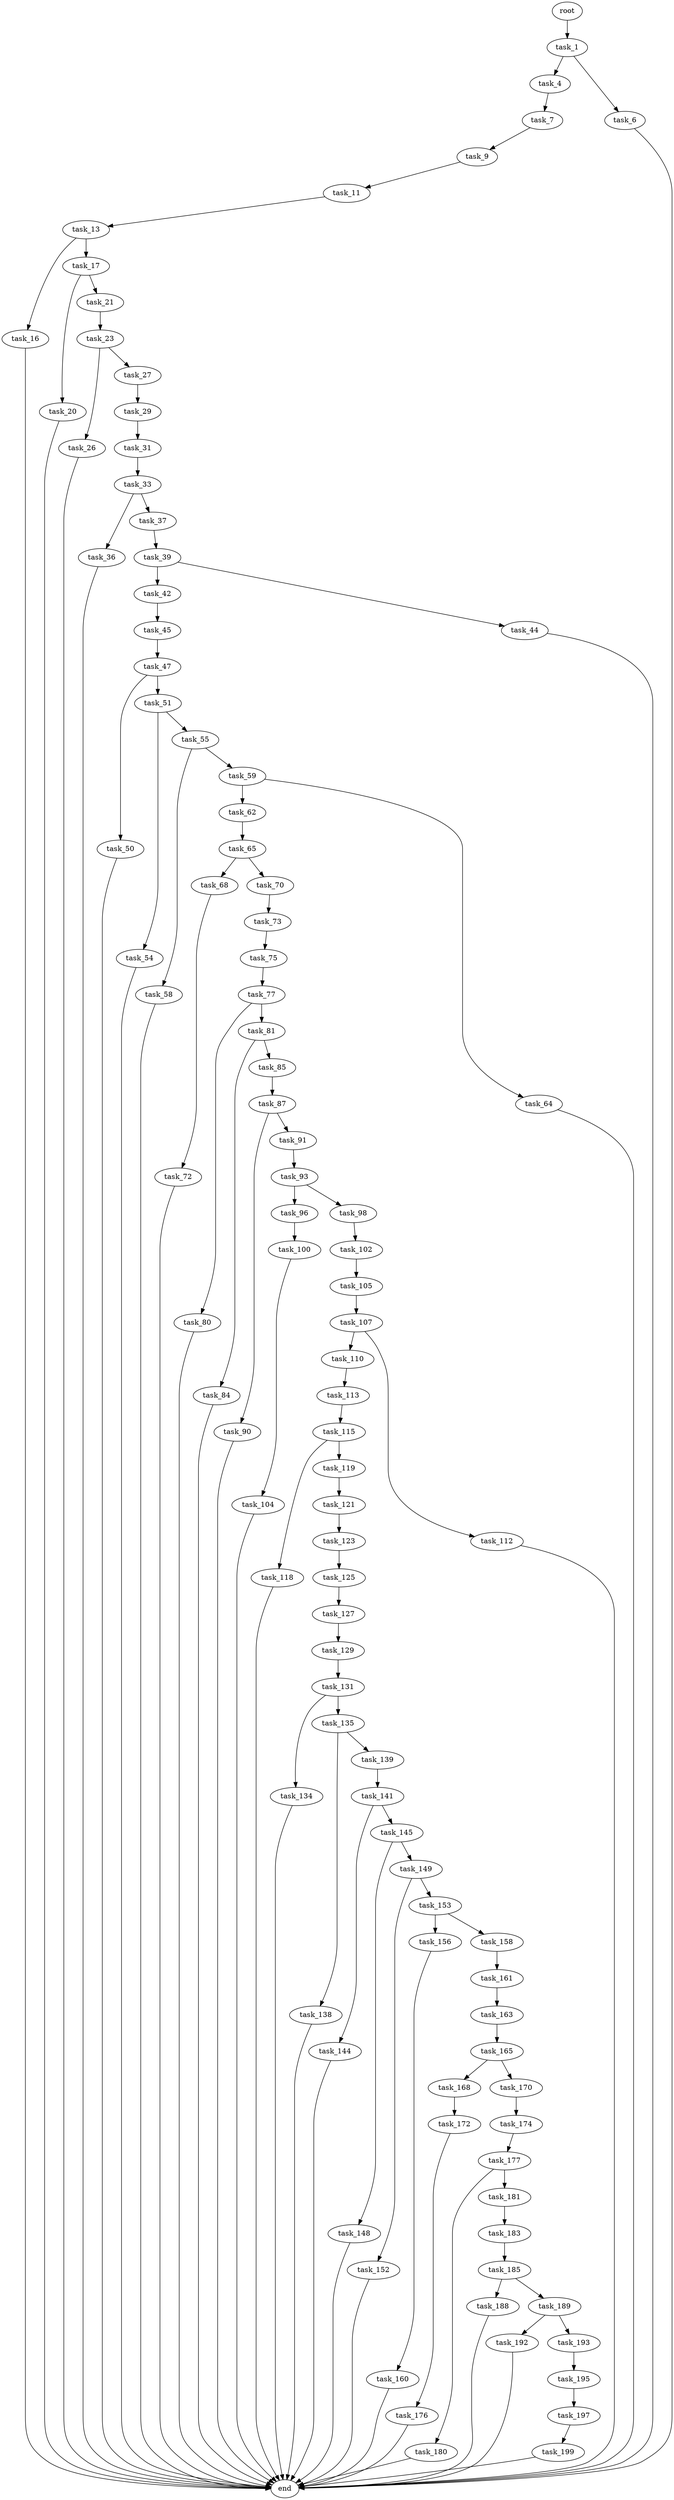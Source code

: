 digraph G {
  root [size="0.000000"];
  task_1 [size="38893639944.000000"];
  task_4 [size="365221924413.000000"];
  task_6 [size="7799547702.000000"];
  task_7 [size="28991029248.000000"];
  end [size="0.000000"];
  task_9 [size="782757789696.000000"];
  task_11 [size="5384876382.000000"];
  task_13 [size="451057716304.000000"];
  task_16 [size="43887849125.000000"];
  task_17 [size="18635024034.000000"];
  task_20 [size="1073741824000.000000"];
  task_21 [size="68719476736.000000"];
  task_23 [size="52176620197.000000"];
  task_26 [size="134217728000.000000"];
  task_27 [size="231928233984.000000"];
  task_29 [size="134217728000.000000"];
  task_31 [size="450250958632.000000"];
  task_33 [size="80746980263.000000"];
  task_36 [size="216822390980.000000"];
  task_37 [size="1372267928836.000000"];
  task_39 [size="782757789696.000000"];
  task_42 [size="13267738716.000000"];
  task_44 [size="134217728000.000000"];
  task_45 [size="368293445632.000000"];
  task_47 [size="68719476736.000000"];
  task_50 [size="301181804437.000000"];
  task_51 [size="231928233984.000000"];
  task_54 [size="782757789696.000000"];
  task_55 [size="182959463928.000000"];
  task_58 [size="11431609197.000000"];
  task_59 [size="8589934592.000000"];
  task_62 [size="161063452746.000000"];
  task_64 [size="267572102623.000000"];
  task_65 [size="8588552780.000000"];
  task_68 [size="2782560968.000000"];
  task_70 [size="782757789696.000000"];
  task_72 [size="42888312413.000000"];
  task_73 [size="782757789696.000000"];
  task_75 [size="231928233984.000000"];
  task_77 [size="806331957808.000000"];
  task_80 [size="8589934592.000000"];
  task_81 [size="549755813888.000000"];
  task_84 [size="782757789696.000000"];
  task_85 [size="7922425116.000000"];
  task_87 [size="782757789696.000000"];
  task_90 [size="68719476736.000000"];
  task_91 [size="12525077913.000000"];
  task_93 [size="549755813888.000000"];
  task_96 [size="7807064843.000000"];
  task_98 [size="68719476736.000000"];
  task_100 [size="14765302450.000000"];
  task_102 [size="11935210867.000000"];
  task_104 [size="8589934592.000000"];
  task_105 [size="30470536009.000000"];
  task_107 [size="1644955868.000000"];
  task_110 [size="13190908557.000000"];
  task_112 [size="553237222865.000000"];
  task_113 [size="734925365903.000000"];
  task_115 [size="549755813888.000000"];
  task_118 [size="199721526108.000000"];
  task_119 [size="1504571862.000000"];
  task_121 [size="8589934592.000000"];
  task_123 [size="7799840270.000000"];
  task_125 [size="323988763744.000000"];
  task_127 [size="29255719658.000000"];
  task_129 [size="3545315501.000000"];
  task_131 [size="7005818314.000000"];
  task_134 [size="368293445632.000000"];
  task_135 [size="26650660188.000000"];
  task_138 [size="134217728000.000000"];
  task_139 [size="6265023326.000000"];
  task_141 [size="368830466948.000000"];
  task_144 [size="549755813888.000000"];
  task_145 [size="41217338288.000000"];
  task_148 [size="28991029248.000000"];
  task_149 [size="8322239150.000000"];
  task_152 [size="1186066792988.000000"];
  task_153 [size="202847371716.000000"];
  task_156 [size="231928233984.000000"];
  task_158 [size="6381481474.000000"];
  task_160 [size="978525029179.000000"];
  task_161 [size="251995437856.000000"];
  task_163 [size="231928233984.000000"];
  task_165 [size="17117067990.000000"];
  task_168 [size="15819557765.000000"];
  task_170 [size="197865520044.000000"];
  task_172 [size="1073741824000.000000"];
  task_174 [size="11653410694.000000"];
  task_176 [size="139060966341.000000"];
  task_177 [size="22830050741.000000"];
  task_180 [size="782757789696.000000"];
  task_181 [size="4122432732.000000"];
  task_183 [size="28991029248.000000"];
  task_185 [size="549755813888.000000"];
  task_188 [size="459929710408.000000"];
  task_189 [size="28991029248.000000"];
  task_192 [size="3937697899.000000"];
  task_193 [size="368293445632.000000"];
  task_195 [size="591821598.000000"];
  task_197 [size="30477664776.000000"];
  task_199 [size="8589934592.000000"];

  root -> task_1 [size="1.000000"];
  task_1 -> task_4 [size="33554432.000000"];
  task_1 -> task_6 [size="33554432.000000"];
  task_4 -> task_7 [size="301989888.000000"];
  task_6 -> end [size="1.000000"];
  task_7 -> task_9 [size="75497472.000000"];
  task_9 -> task_11 [size="679477248.000000"];
  task_11 -> task_13 [size="536870912.000000"];
  task_13 -> task_16 [size="536870912.000000"];
  task_13 -> task_17 [size="536870912.000000"];
  task_16 -> end [size="1.000000"];
  task_17 -> task_20 [size="411041792.000000"];
  task_17 -> task_21 [size="411041792.000000"];
  task_20 -> end [size="1.000000"];
  task_21 -> task_23 [size="134217728.000000"];
  task_23 -> task_26 [size="838860800.000000"];
  task_23 -> task_27 [size="838860800.000000"];
  task_26 -> end [size="1.000000"];
  task_27 -> task_29 [size="301989888.000000"];
  task_29 -> task_31 [size="209715200.000000"];
  task_31 -> task_33 [size="411041792.000000"];
  task_33 -> task_36 [size="75497472.000000"];
  task_33 -> task_37 [size="75497472.000000"];
  task_36 -> end [size="1.000000"];
  task_37 -> task_39 [size="838860800.000000"];
  task_39 -> task_42 [size="679477248.000000"];
  task_39 -> task_44 [size="679477248.000000"];
  task_42 -> task_45 [size="679477248.000000"];
  task_44 -> end [size="1.000000"];
  task_45 -> task_47 [size="411041792.000000"];
  task_47 -> task_50 [size="134217728.000000"];
  task_47 -> task_51 [size="134217728.000000"];
  task_50 -> end [size="1.000000"];
  task_51 -> task_54 [size="301989888.000000"];
  task_51 -> task_55 [size="301989888.000000"];
  task_54 -> end [size="1.000000"];
  task_55 -> task_58 [size="134217728.000000"];
  task_55 -> task_59 [size="134217728.000000"];
  task_58 -> end [size="1.000000"];
  task_59 -> task_62 [size="33554432.000000"];
  task_59 -> task_64 [size="33554432.000000"];
  task_62 -> task_65 [size="209715200.000000"];
  task_64 -> end [size="1.000000"];
  task_65 -> task_68 [size="411041792.000000"];
  task_65 -> task_70 [size="411041792.000000"];
  task_68 -> task_72 [size="75497472.000000"];
  task_70 -> task_73 [size="679477248.000000"];
  task_72 -> end [size="1.000000"];
  task_73 -> task_75 [size="679477248.000000"];
  task_75 -> task_77 [size="301989888.000000"];
  task_77 -> task_80 [size="536870912.000000"];
  task_77 -> task_81 [size="536870912.000000"];
  task_80 -> end [size="1.000000"];
  task_81 -> task_84 [size="536870912.000000"];
  task_81 -> task_85 [size="536870912.000000"];
  task_84 -> end [size="1.000000"];
  task_85 -> task_87 [size="134217728.000000"];
  task_87 -> task_90 [size="679477248.000000"];
  task_87 -> task_91 [size="679477248.000000"];
  task_90 -> end [size="1.000000"];
  task_91 -> task_93 [size="209715200.000000"];
  task_93 -> task_96 [size="536870912.000000"];
  task_93 -> task_98 [size="536870912.000000"];
  task_96 -> task_100 [size="209715200.000000"];
  task_98 -> task_102 [size="134217728.000000"];
  task_100 -> task_104 [size="411041792.000000"];
  task_102 -> task_105 [size="301989888.000000"];
  task_104 -> end [size="1.000000"];
  task_105 -> task_107 [size="679477248.000000"];
  task_107 -> task_110 [size="75497472.000000"];
  task_107 -> task_112 [size="75497472.000000"];
  task_110 -> task_113 [size="301989888.000000"];
  task_112 -> end [size="1.000000"];
  task_113 -> task_115 [size="679477248.000000"];
  task_115 -> task_118 [size="536870912.000000"];
  task_115 -> task_119 [size="536870912.000000"];
  task_118 -> end [size="1.000000"];
  task_119 -> task_121 [size="75497472.000000"];
  task_121 -> task_123 [size="33554432.000000"];
  task_123 -> task_125 [size="301989888.000000"];
  task_125 -> task_127 [size="301989888.000000"];
  task_127 -> task_129 [size="536870912.000000"];
  task_129 -> task_131 [size="75497472.000000"];
  task_131 -> task_134 [size="134217728.000000"];
  task_131 -> task_135 [size="134217728.000000"];
  task_134 -> end [size="1.000000"];
  task_135 -> task_138 [size="838860800.000000"];
  task_135 -> task_139 [size="838860800.000000"];
  task_138 -> end [size="1.000000"];
  task_139 -> task_141 [size="209715200.000000"];
  task_141 -> task_144 [size="411041792.000000"];
  task_141 -> task_145 [size="411041792.000000"];
  task_144 -> end [size="1.000000"];
  task_145 -> task_148 [size="679477248.000000"];
  task_145 -> task_149 [size="679477248.000000"];
  task_148 -> end [size="1.000000"];
  task_149 -> task_152 [size="134217728.000000"];
  task_149 -> task_153 [size="134217728.000000"];
  task_152 -> end [size="1.000000"];
  task_153 -> task_156 [size="134217728.000000"];
  task_153 -> task_158 [size="134217728.000000"];
  task_156 -> task_160 [size="301989888.000000"];
  task_158 -> task_161 [size="134217728.000000"];
  task_160 -> end [size="1.000000"];
  task_161 -> task_163 [size="209715200.000000"];
  task_163 -> task_165 [size="301989888.000000"];
  task_165 -> task_168 [size="301989888.000000"];
  task_165 -> task_170 [size="301989888.000000"];
  task_168 -> task_172 [size="411041792.000000"];
  task_170 -> task_174 [size="134217728.000000"];
  task_172 -> task_176 [size="838860800.000000"];
  task_174 -> task_177 [size="411041792.000000"];
  task_176 -> end [size="1.000000"];
  task_177 -> task_180 [size="411041792.000000"];
  task_177 -> task_181 [size="411041792.000000"];
  task_180 -> end [size="1.000000"];
  task_181 -> task_183 [size="134217728.000000"];
  task_183 -> task_185 [size="75497472.000000"];
  task_185 -> task_188 [size="536870912.000000"];
  task_185 -> task_189 [size="536870912.000000"];
  task_188 -> end [size="1.000000"];
  task_189 -> task_192 [size="75497472.000000"];
  task_189 -> task_193 [size="75497472.000000"];
  task_192 -> end [size="1.000000"];
  task_193 -> task_195 [size="411041792.000000"];
  task_195 -> task_197 [size="33554432.000000"];
  task_197 -> task_199 [size="679477248.000000"];
  task_199 -> end [size="1.000000"];
}
